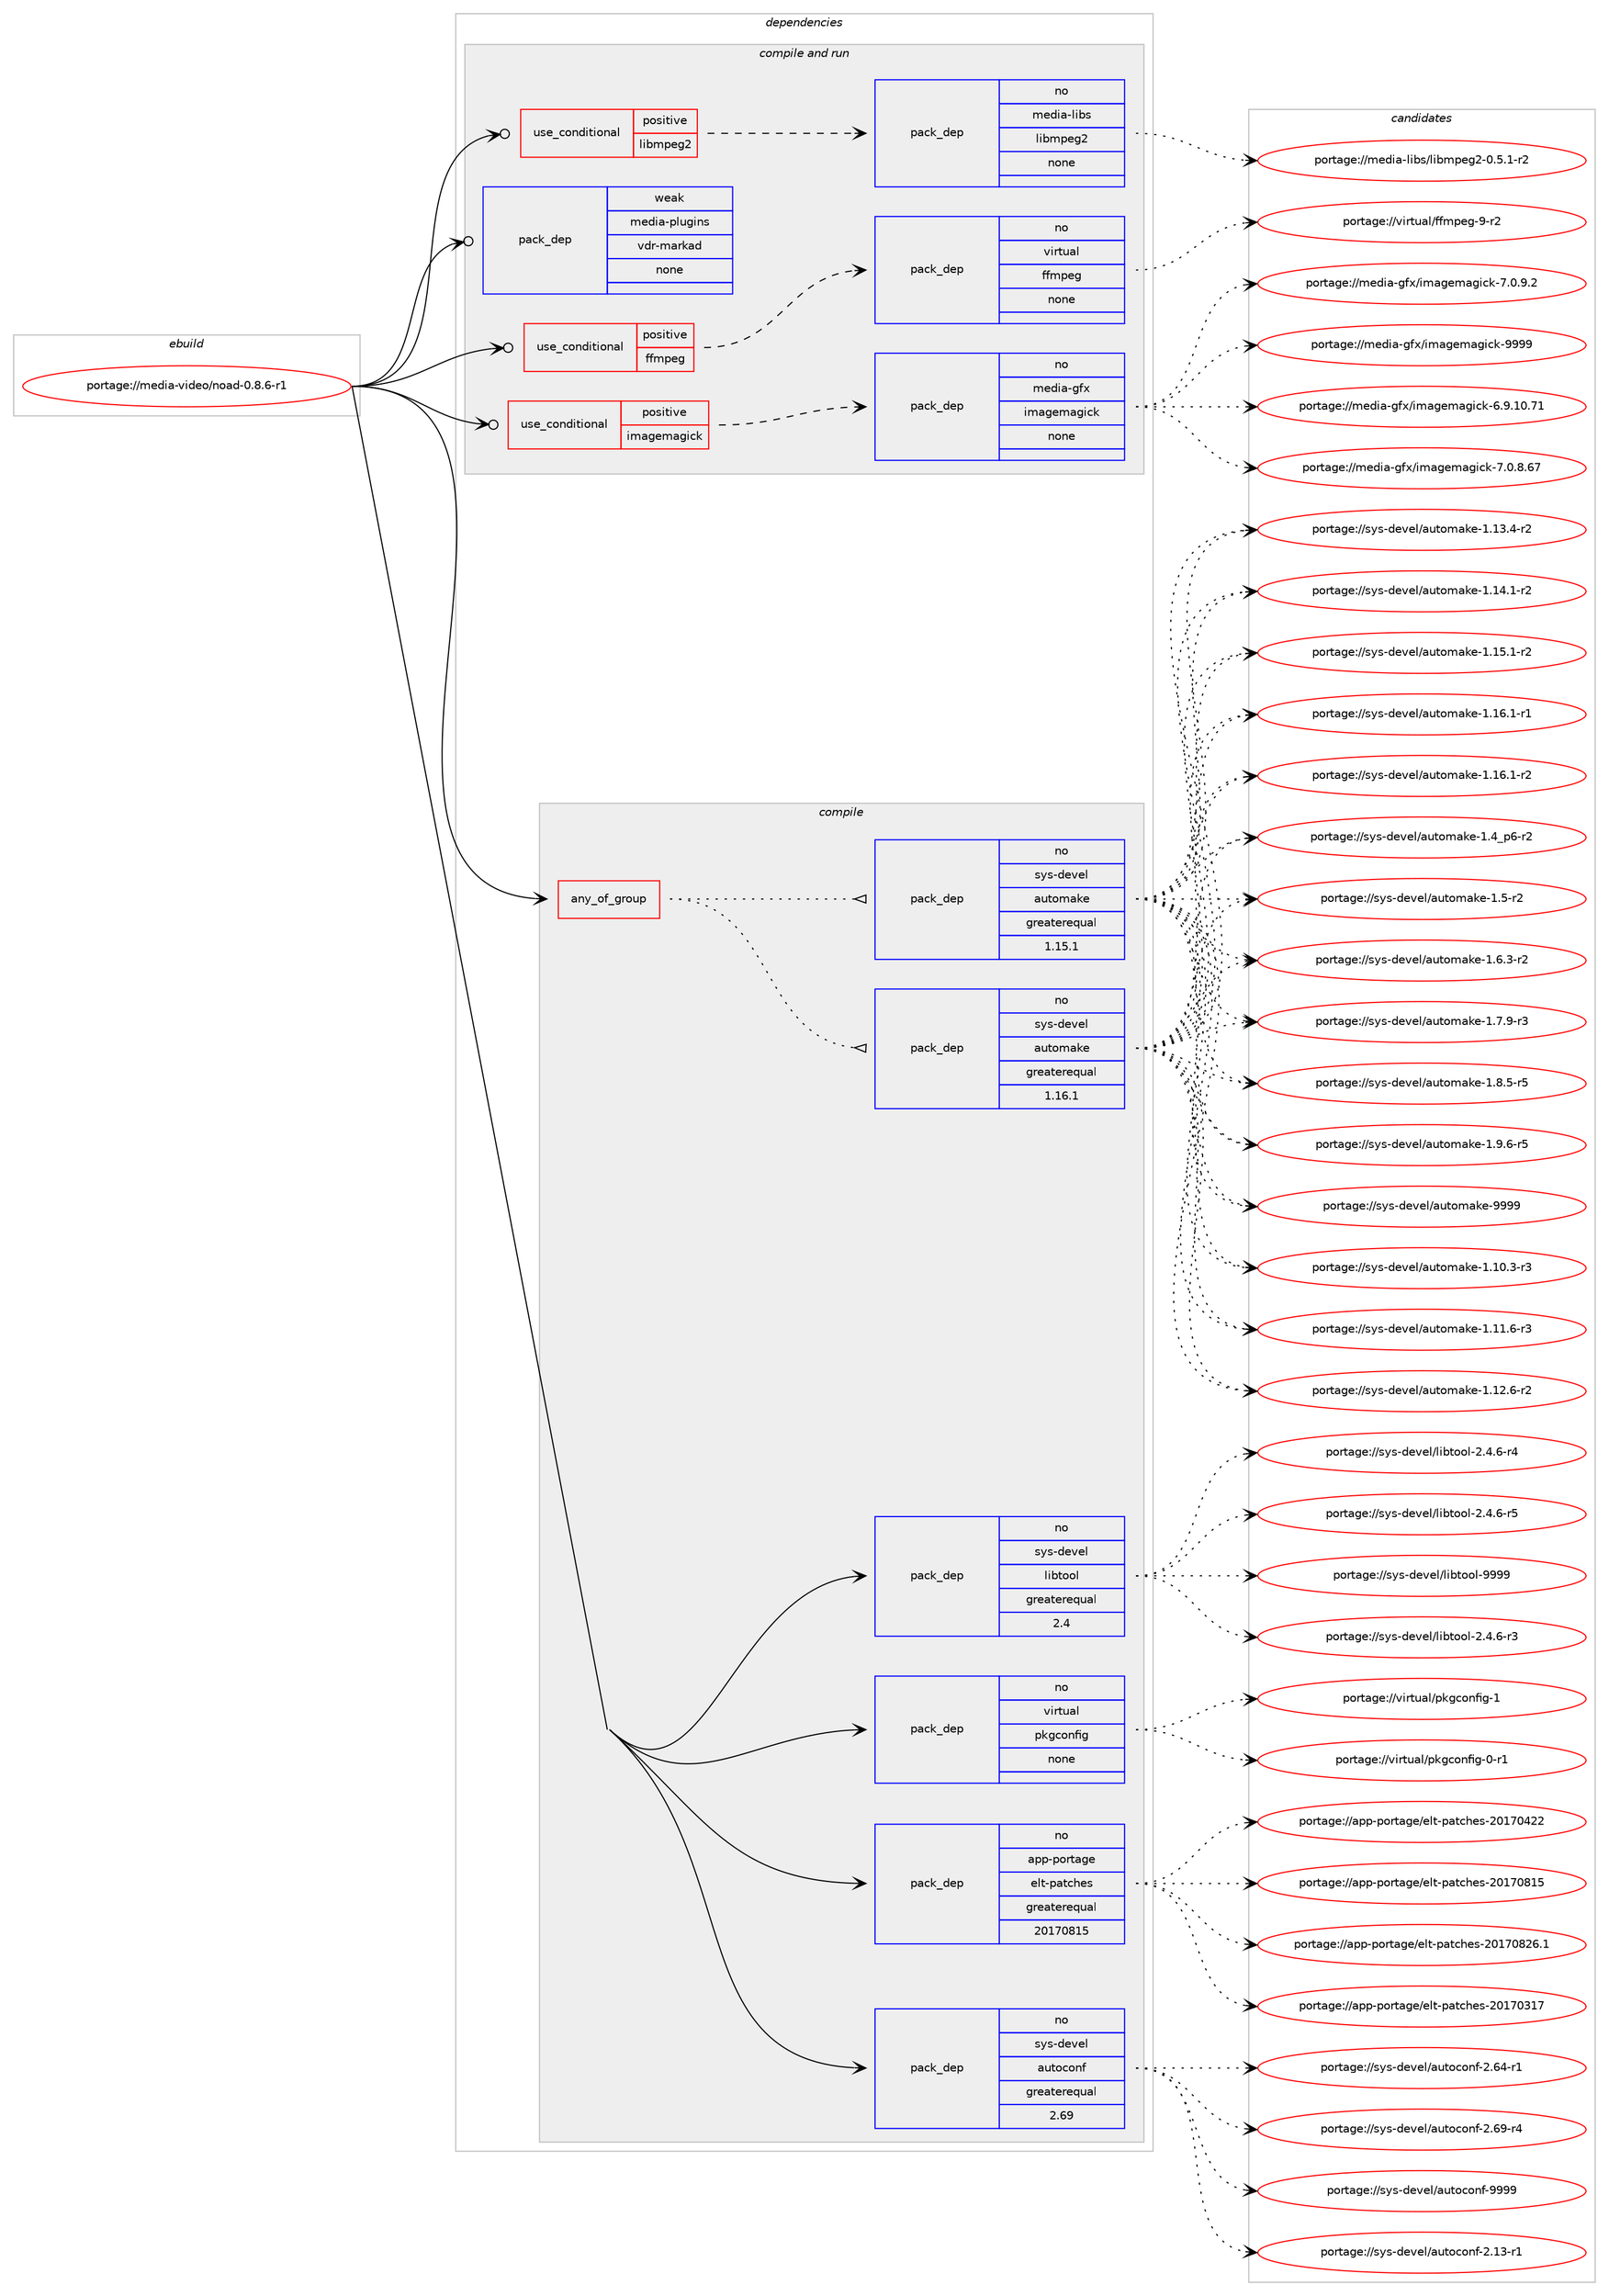 digraph prolog {

# *************
# Graph options
# *************

newrank=true;
concentrate=true;
compound=true;
graph [rankdir=LR,fontname=Helvetica,fontsize=10,ranksep=1.5];#, ranksep=2.5, nodesep=0.2];
edge  [arrowhead=vee];
node  [fontname=Helvetica,fontsize=10];

# **********
# The ebuild
# **********

subgraph cluster_leftcol {
color=gray;
rank=same;
label=<<i>ebuild</i>>;
id [label="portage://media-video/noad-0.8.6-r1", color=red, width=4, href="../media-video/noad-0.8.6-r1.svg"];
}

# ****************
# The dependencies
# ****************

subgraph cluster_midcol {
color=gray;
label=<<i>dependencies</i>>;
subgraph cluster_compile {
fillcolor="#eeeeee";
style=filled;
label=<<i>compile</i>>;
subgraph any5450 {
dependency342099 [label=<<TABLE BORDER="0" CELLBORDER="1" CELLSPACING="0" CELLPADDING="4"><TR><TD CELLPADDING="10">any_of_group</TD></TR></TABLE>>, shape=none, color=red];subgraph pack251175 {
dependency342100 [label=<<TABLE BORDER="0" CELLBORDER="1" CELLSPACING="0" CELLPADDING="4" WIDTH="220"><TR><TD ROWSPAN="6" CELLPADDING="30">pack_dep</TD></TR><TR><TD WIDTH="110">no</TD></TR><TR><TD>sys-devel</TD></TR><TR><TD>automake</TD></TR><TR><TD>greaterequal</TD></TR><TR><TD>1.16.1</TD></TR></TABLE>>, shape=none, color=blue];
}
dependency342099:e -> dependency342100:w [weight=20,style="dotted",arrowhead="oinv"];
subgraph pack251176 {
dependency342101 [label=<<TABLE BORDER="0" CELLBORDER="1" CELLSPACING="0" CELLPADDING="4" WIDTH="220"><TR><TD ROWSPAN="6" CELLPADDING="30">pack_dep</TD></TR><TR><TD WIDTH="110">no</TD></TR><TR><TD>sys-devel</TD></TR><TR><TD>automake</TD></TR><TR><TD>greaterequal</TD></TR><TR><TD>1.15.1</TD></TR></TABLE>>, shape=none, color=blue];
}
dependency342099:e -> dependency342101:w [weight=20,style="dotted",arrowhead="oinv"];
}
id:e -> dependency342099:w [weight=20,style="solid",arrowhead="vee"];
subgraph pack251177 {
dependency342102 [label=<<TABLE BORDER="0" CELLBORDER="1" CELLSPACING="0" CELLPADDING="4" WIDTH="220"><TR><TD ROWSPAN="6" CELLPADDING="30">pack_dep</TD></TR><TR><TD WIDTH="110">no</TD></TR><TR><TD>app-portage</TD></TR><TR><TD>elt-patches</TD></TR><TR><TD>greaterequal</TD></TR><TR><TD>20170815</TD></TR></TABLE>>, shape=none, color=blue];
}
id:e -> dependency342102:w [weight=20,style="solid",arrowhead="vee"];
subgraph pack251178 {
dependency342103 [label=<<TABLE BORDER="0" CELLBORDER="1" CELLSPACING="0" CELLPADDING="4" WIDTH="220"><TR><TD ROWSPAN="6" CELLPADDING="30">pack_dep</TD></TR><TR><TD WIDTH="110">no</TD></TR><TR><TD>sys-devel</TD></TR><TR><TD>autoconf</TD></TR><TR><TD>greaterequal</TD></TR><TR><TD>2.69</TD></TR></TABLE>>, shape=none, color=blue];
}
id:e -> dependency342103:w [weight=20,style="solid",arrowhead="vee"];
subgraph pack251179 {
dependency342104 [label=<<TABLE BORDER="0" CELLBORDER="1" CELLSPACING="0" CELLPADDING="4" WIDTH="220"><TR><TD ROWSPAN="6" CELLPADDING="30">pack_dep</TD></TR><TR><TD WIDTH="110">no</TD></TR><TR><TD>sys-devel</TD></TR><TR><TD>libtool</TD></TR><TR><TD>greaterequal</TD></TR><TR><TD>2.4</TD></TR></TABLE>>, shape=none, color=blue];
}
id:e -> dependency342104:w [weight=20,style="solid",arrowhead="vee"];
subgraph pack251180 {
dependency342105 [label=<<TABLE BORDER="0" CELLBORDER="1" CELLSPACING="0" CELLPADDING="4" WIDTH="220"><TR><TD ROWSPAN="6" CELLPADDING="30">pack_dep</TD></TR><TR><TD WIDTH="110">no</TD></TR><TR><TD>virtual</TD></TR><TR><TD>pkgconfig</TD></TR><TR><TD>none</TD></TR><TR><TD></TD></TR></TABLE>>, shape=none, color=blue];
}
id:e -> dependency342105:w [weight=20,style="solid",arrowhead="vee"];
}
subgraph cluster_compileandrun {
fillcolor="#eeeeee";
style=filled;
label=<<i>compile and run</i>>;
subgraph cond85331 {
dependency342106 [label=<<TABLE BORDER="0" CELLBORDER="1" CELLSPACING="0" CELLPADDING="4"><TR><TD ROWSPAN="3" CELLPADDING="10">use_conditional</TD></TR><TR><TD>positive</TD></TR><TR><TD>ffmpeg</TD></TR></TABLE>>, shape=none, color=red];
subgraph pack251181 {
dependency342107 [label=<<TABLE BORDER="0" CELLBORDER="1" CELLSPACING="0" CELLPADDING="4" WIDTH="220"><TR><TD ROWSPAN="6" CELLPADDING="30">pack_dep</TD></TR><TR><TD WIDTH="110">no</TD></TR><TR><TD>virtual</TD></TR><TR><TD>ffmpeg</TD></TR><TR><TD>none</TD></TR><TR><TD></TD></TR></TABLE>>, shape=none, color=blue];
}
dependency342106:e -> dependency342107:w [weight=20,style="dashed",arrowhead="vee"];
}
id:e -> dependency342106:w [weight=20,style="solid",arrowhead="odotvee"];
subgraph cond85332 {
dependency342108 [label=<<TABLE BORDER="0" CELLBORDER="1" CELLSPACING="0" CELLPADDING="4"><TR><TD ROWSPAN="3" CELLPADDING="10">use_conditional</TD></TR><TR><TD>positive</TD></TR><TR><TD>imagemagick</TD></TR></TABLE>>, shape=none, color=red];
subgraph pack251182 {
dependency342109 [label=<<TABLE BORDER="0" CELLBORDER="1" CELLSPACING="0" CELLPADDING="4" WIDTH="220"><TR><TD ROWSPAN="6" CELLPADDING="30">pack_dep</TD></TR><TR><TD WIDTH="110">no</TD></TR><TR><TD>media-gfx</TD></TR><TR><TD>imagemagick</TD></TR><TR><TD>none</TD></TR><TR><TD></TD></TR></TABLE>>, shape=none, color=blue];
}
dependency342108:e -> dependency342109:w [weight=20,style="dashed",arrowhead="vee"];
}
id:e -> dependency342108:w [weight=20,style="solid",arrowhead="odotvee"];
subgraph cond85333 {
dependency342110 [label=<<TABLE BORDER="0" CELLBORDER="1" CELLSPACING="0" CELLPADDING="4"><TR><TD ROWSPAN="3" CELLPADDING="10">use_conditional</TD></TR><TR><TD>positive</TD></TR><TR><TD>libmpeg2</TD></TR></TABLE>>, shape=none, color=red];
subgraph pack251183 {
dependency342111 [label=<<TABLE BORDER="0" CELLBORDER="1" CELLSPACING="0" CELLPADDING="4" WIDTH="220"><TR><TD ROWSPAN="6" CELLPADDING="30">pack_dep</TD></TR><TR><TD WIDTH="110">no</TD></TR><TR><TD>media-libs</TD></TR><TR><TD>libmpeg2</TD></TR><TR><TD>none</TD></TR><TR><TD></TD></TR></TABLE>>, shape=none, color=blue];
}
dependency342110:e -> dependency342111:w [weight=20,style="dashed",arrowhead="vee"];
}
id:e -> dependency342110:w [weight=20,style="solid",arrowhead="odotvee"];
subgraph pack251184 {
dependency342112 [label=<<TABLE BORDER="0" CELLBORDER="1" CELLSPACING="0" CELLPADDING="4" WIDTH="220"><TR><TD ROWSPAN="6" CELLPADDING="30">pack_dep</TD></TR><TR><TD WIDTH="110">weak</TD></TR><TR><TD>media-plugins</TD></TR><TR><TD>vdr-markad</TD></TR><TR><TD>none</TD></TR><TR><TD></TD></TR></TABLE>>, shape=none, color=blue];
}
id:e -> dependency342112:w [weight=20,style="solid",arrowhead="odotvee"];
}
subgraph cluster_run {
fillcolor="#eeeeee";
style=filled;
label=<<i>run</i>>;
}
}

# **************
# The candidates
# **************

subgraph cluster_choices {
rank=same;
color=gray;
label=<<i>candidates</i>>;

subgraph choice251175 {
color=black;
nodesep=1;
choiceportage11512111545100101118101108479711711611110997107101454946494846514511451 [label="portage://sys-devel/automake-1.10.3-r3", color=red, width=4,href="../sys-devel/automake-1.10.3-r3.svg"];
choiceportage11512111545100101118101108479711711611110997107101454946494946544511451 [label="portage://sys-devel/automake-1.11.6-r3", color=red, width=4,href="../sys-devel/automake-1.11.6-r3.svg"];
choiceportage11512111545100101118101108479711711611110997107101454946495046544511450 [label="portage://sys-devel/automake-1.12.6-r2", color=red, width=4,href="../sys-devel/automake-1.12.6-r2.svg"];
choiceportage11512111545100101118101108479711711611110997107101454946495146524511450 [label="portage://sys-devel/automake-1.13.4-r2", color=red, width=4,href="../sys-devel/automake-1.13.4-r2.svg"];
choiceportage11512111545100101118101108479711711611110997107101454946495246494511450 [label="portage://sys-devel/automake-1.14.1-r2", color=red, width=4,href="../sys-devel/automake-1.14.1-r2.svg"];
choiceportage11512111545100101118101108479711711611110997107101454946495346494511450 [label="portage://sys-devel/automake-1.15.1-r2", color=red, width=4,href="../sys-devel/automake-1.15.1-r2.svg"];
choiceportage11512111545100101118101108479711711611110997107101454946495446494511449 [label="portage://sys-devel/automake-1.16.1-r1", color=red, width=4,href="../sys-devel/automake-1.16.1-r1.svg"];
choiceportage11512111545100101118101108479711711611110997107101454946495446494511450 [label="portage://sys-devel/automake-1.16.1-r2", color=red, width=4,href="../sys-devel/automake-1.16.1-r2.svg"];
choiceportage115121115451001011181011084797117116111109971071014549465295112544511450 [label="portage://sys-devel/automake-1.4_p6-r2", color=red, width=4,href="../sys-devel/automake-1.4_p6-r2.svg"];
choiceportage11512111545100101118101108479711711611110997107101454946534511450 [label="portage://sys-devel/automake-1.5-r2", color=red, width=4,href="../sys-devel/automake-1.5-r2.svg"];
choiceportage115121115451001011181011084797117116111109971071014549465446514511450 [label="portage://sys-devel/automake-1.6.3-r2", color=red, width=4,href="../sys-devel/automake-1.6.3-r2.svg"];
choiceportage115121115451001011181011084797117116111109971071014549465546574511451 [label="portage://sys-devel/automake-1.7.9-r3", color=red, width=4,href="../sys-devel/automake-1.7.9-r3.svg"];
choiceportage115121115451001011181011084797117116111109971071014549465646534511453 [label="portage://sys-devel/automake-1.8.5-r5", color=red, width=4,href="../sys-devel/automake-1.8.5-r5.svg"];
choiceportage115121115451001011181011084797117116111109971071014549465746544511453 [label="portage://sys-devel/automake-1.9.6-r5", color=red, width=4,href="../sys-devel/automake-1.9.6-r5.svg"];
choiceportage115121115451001011181011084797117116111109971071014557575757 [label="portage://sys-devel/automake-9999", color=red, width=4,href="../sys-devel/automake-9999.svg"];
dependency342100:e -> choiceportage11512111545100101118101108479711711611110997107101454946494846514511451:w [style=dotted,weight="100"];
dependency342100:e -> choiceportage11512111545100101118101108479711711611110997107101454946494946544511451:w [style=dotted,weight="100"];
dependency342100:e -> choiceportage11512111545100101118101108479711711611110997107101454946495046544511450:w [style=dotted,weight="100"];
dependency342100:e -> choiceportage11512111545100101118101108479711711611110997107101454946495146524511450:w [style=dotted,weight="100"];
dependency342100:e -> choiceportage11512111545100101118101108479711711611110997107101454946495246494511450:w [style=dotted,weight="100"];
dependency342100:e -> choiceportage11512111545100101118101108479711711611110997107101454946495346494511450:w [style=dotted,weight="100"];
dependency342100:e -> choiceportage11512111545100101118101108479711711611110997107101454946495446494511449:w [style=dotted,weight="100"];
dependency342100:e -> choiceportage11512111545100101118101108479711711611110997107101454946495446494511450:w [style=dotted,weight="100"];
dependency342100:e -> choiceportage115121115451001011181011084797117116111109971071014549465295112544511450:w [style=dotted,weight="100"];
dependency342100:e -> choiceportage11512111545100101118101108479711711611110997107101454946534511450:w [style=dotted,weight="100"];
dependency342100:e -> choiceportage115121115451001011181011084797117116111109971071014549465446514511450:w [style=dotted,weight="100"];
dependency342100:e -> choiceportage115121115451001011181011084797117116111109971071014549465546574511451:w [style=dotted,weight="100"];
dependency342100:e -> choiceportage115121115451001011181011084797117116111109971071014549465646534511453:w [style=dotted,weight="100"];
dependency342100:e -> choiceportage115121115451001011181011084797117116111109971071014549465746544511453:w [style=dotted,weight="100"];
dependency342100:e -> choiceportage115121115451001011181011084797117116111109971071014557575757:w [style=dotted,weight="100"];
}
subgraph choice251176 {
color=black;
nodesep=1;
choiceportage11512111545100101118101108479711711611110997107101454946494846514511451 [label="portage://sys-devel/automake-1.10.3-r3", color=red, width=4,href="../sys-devel/automake-1.10.3-r3.svg"];
choiceportage11512111545100101118101108479711711611110997107101454946494946544511451 [label="portage://sys-devel/automake-1.11.6-r3", color=red, width=4,href="../sys-devel/automake-1.11.6-r3.svg"];
choiceportage11512111545100101118101108479711711611110997107101454946495046544511450 [label="portage://sys-devel/automake-1.12.6-r2", color=red, width=4,href="../sys-devel/automake-1.12.6-r2.svg"];
choiceportage11512111545100101118101108479711711611110997107101454946495146524511450 [label="portage://sys-devel/automake-1.13.4-r2", color=red, width=4,href="../sys-devel/automake-1.13.4-r2.svg"];
choiceportage11512111545100101118101108479711711611110997107101454946495246494511450 [label="portage://sys-devel/automake-1.14.1-r2", color=red, width=4,href="../sys-devel/automake-1.14.1-r2.svg"];
choiceportage11512111545100101118101108479711711611110997107101454946495346494511450 [label="portage://sys-devel/automake-1.15.1-r2", color=red, width=4,href="../sys-devel/automake-1.15.1-r2.svg"];
choiceportage11512111545100101118101108479711711611110997107101454946495446494511449 [label="portage://sys-devel/automake-1.16.1-r1", color=red, width=4,href="../sys-devel/automake-1.16.1-r1.svg"];
choiceportage11512111545100101118101108479711711611110997107101454946495446494511450 [label="portage://sys-devel/automake-1.16.1-r2", color=red, width=4,href="../sys-devel/automake-1.16.1-r2.svg"];
choiceportage115121115451001011181011084797117116111109971071014549465295112544511450 [label="portage://sys-devel/automake-1.4_p6-r2", color=red, width=4,href="../sys-devel/automake-1.4_p6-r2.svg"];
choiceportage11512111545100101118101108479711711611110997107101454946534511450 [label="portage://sys-devel/automake-1.5-r2", color=red, width=4,href="../sys-devel/automake-1.5-r2.svg"];
choiceportage115121115451001011181011084797117116111109971071014549465446514511450 [label="portage://sys-devel/automake-1.6.3-r2", color=red, width=4,href="../sys-devel/automake-1.6.3-r2.svg"];
choiceportage115121115451001011181011084797117116111109971071014549465546574511451 [label="portage://sys-devel/automake-1.7.9-r3", color=red, width=4,href="../sys-devel/automake-1.7.9-r3.svg"];
choiceportage115121115451001011181011084797117116111109971071014549465646534511453 [label="portage://sys-devel/automake-1.8.5-r5", color=red, width=4,href="../sys-devel/automake-1.8.5-r5.svg"];
choiceportage115121115451001011181011084797117116111109971071014549465746544511453 [label="portage://sys-devel/automake-1.9.6-r5", color=red, width=4,href="../sys-devel/automake-1.9.6-r5.svg"];
choiceportage115121115451001011181011084797117116111109971071014557575757 [label="portage://sys-devel/automake-9999", color=red, width=4,href="../sys-devel/automake-9999.svg"];
dependency342101:e -> choiceportage11512111545100101118101108479711711611110997107101454946494846514511451:w [style=dotted,weight="100"];
dependency342101:e -> choiceportage11512111545100101118101108479711711611110997107101454946494946544511451:w [style=dotted,weight="100"];
dependency342101:e -> choiceportage11512111545100101118101108479711711611110997107101454946495046544511450:w [style=dotted,weight="100"];
dependency342101:e -> choiceportage11512111545100101118101108479711711611110997107101454946495146524511450:w [style=dotted,weight="100"];
dependency342101:e -> choiceportage11512111545100101118101108479711711611110997107101454946495246494511450:w [style=dotted,weight="100"];
dependency342101:e -> choiceportage11512111545100101118101108479711711611110997107101454946495346494511450:w [style=dotted,weight="100"];
dependency342101:e -> choiceportage11512111545100101118101108479711711611110997107101454946495446494511449:w [style=dotted,weight="100"];
dependency342101:e -> choiceportage11512111545100101118101108479711711611110997107101454946495446494511450:w [style=dotted,weight="100"];
dependency342101:e -> choiceportage115121115451001011181011084797117116111109971071014549465295112544511450:w [style=dotted,weight="100"];
dependency342101:e -> choiceportage11512111545100101118101108479711711611110997107101454946534511450:w [style=dotted,weight="100"];
dependency342101:e -> choiceportage115121115451001011181011084797117116111109971071014549465446514511450:w [style=dotted,weight="100"];
dependency342101:e -> choiceportage115121115451001011181011084797117116111109971071014549465546574511451:w [style=dotted,weight="100"];
dependency342101:e -> choiceportage115121115451001011181011084797117116111109971071014549465646534511453:w [style=dotted,weight="100"];
dependency342101:e -> choiceportage115121115451001011181011084797117116111109971071014549465746544511453:w [style=dotted,weight="100"];
dependency342101:e -> choiceportage115121115451001011181011084797117116111109971071014557575757:w [style=dotted,weight="100"];
}
subgraph choice251177 {
color=black;
nodesep=1;
choiceportage97112112451121111141169710310147101108116451129711699104101115455048495548514955 [label="portage://app-portage/elt-patches-20170317", color=red, width=4,href="../app-portage/elt-patches-20170317.svg"];
choiceportage97112112451121111141169710310147101108116451129711699104101115455048495548525050 [label="portage://app-portage/elt-patches-20170422", color=red, width=4,href="../app-portage/elt-patches-20170422.svg"];
choiceportage97112112451121111141169710310147101108116451129711699104101115455048495548564953 [label="portage://app-portage/elt-patches-20170815", color=red, width=4,href="../app-portage/elt-patches-20170815.svg"];
choiceportage971121124511211111411697103101471011081164511297116991041011154550484955485650544649 [label="portage://app-portage/elt-patches-20170826.1", color=red, width=4,href="../app-portage/elt-patches-20170826.1.svg"];
dependency342102:e -> choiceportage97112112451121111141169710310147101108116451129711699104101115455048495548514955:w [style=dotted,weight="100"];
dependency342102:e -> choiceportage97112112451121111141169710310147101108116451129711699104101115455048495548525050:w [style=dotted,weight="100"];
dependency342102:e -> choiceportage97112112451121111141169710310147101108116451129711699104101115455048495548564953:w [style=dotted,weight="100"];
dependency342102:e -> choiceportage971121124511211111411697103101471011081164511297116991041011154550484955485650544649:w [style=dotted,weight="100"];
}
subgraph choice251178 {
color=black;
nodesep=1;
choiceportage1151211154510010111810110847971171161119911111010245504649514511449 [label="portage://sys-devel/autoconf-2.13-r1", color=red, width=4,href="../sys-devel/autoconf-2.13-r1.svg"];
choiceportage1151211154510010111810110847971171161119911111010245504654524511449 [label="portage://sys-devel/autoconf-2.64-r1", color=red, width=4,href="../sys-devel/autoconf-2.64-r1.svg"];
choiceportage1151211154510010111810110847971171161119911111010245504654574511452 [label="portage://sys-devel/autoconf-2.69-r4", color=red, width=4,href="../sys-devel/autoconf-2.69-r4.svg"];
choiceportage115121115451001011181011084797117116111991111101024557575757 [label="portage://sys-devel/autoconf-9999", color=red, width=4,href="../sys-devel/autoconf-9999.svg"];
dependency342103:e -> choiceportage1151211154510010111810110847971171161119911111010245504649514511449:w [style=dotted,weight="100"];
dependency342103:e -> choiceportage1151211154510010111810110847971171161119911111010245504654524511449:w [style=dotted,weight="100"];
dependency342103:e -> choiceportage1151211154510010111810110847971171161119911111010245504654574511452:w [style=dotted,weight="100"];
dependency342103:e -> choiceportage115121115451001011181011084797117116111991111101024557575757:w [style=dotted,weight="100"];
}
subgraph choice251179 {
color=black;
nodesep=1;
choiceportage1151211154510010111810110847108105981161111111084550465246544511451 [label="portage://sys-devel/libtool-2.4.6-r3", color=red, width=4,href="../sys-devel/libtool-2.4.6-r3.svg"];
choiceportage1151211154510010111810110847108105981161111111084550465246544511452 [label="portage://sys-devel/libtool-2.4.6-r4", color=red, width=4,href="../sys-devel/libtool-2.4.6-r4.svg"];
choiceportage1151211154510010111810110847108105981161111111084550465246544511453 [label="portage://sys-devel/libtool-2.4.6-r5", color=red, width=4,href="../sys-devel/libtool-2.4.6-r5.svg"];
choiceportage1151211154510010111810110847108105981161111111084557575757 [label="portage://sys-devel/libtool-9999", color=red, width=4,href="../sys-devel/libtool-9999.svg"];
dependency342104:e -> choiceportage1151211154510010111810110847108105981161111111084550465246544511451:w [style=dotted,weight="100"];
dependency342104:e -> choiceportage1151211154510010111810110847108105981161111111084550465246544511452:w [style=dotted,weight="100"];
dependency342104:e -> choiceportage1151211154510010111810110847108105981161111111084550465246544511453:w [style=dotted,weight="100"];
dependency342104:e -> choiceportage1151211154510010111810110847108105981161111111084557575757:w [style=dotted,weight="100"];
}
subgraph choice251180 {
color=black;
nodesep=1;
choiceportage11810511411611797108471121071039911111010210510345484511449 [label="portage://virtual/pkgconfig-0-r1", color=red, width=4,href="../virtual/pkgconfig-0-r1.svg"];
choiceportage1181051141161179710847112107103991111101021051034549 [label="portage://virtual/pkgconfig-1", color=red, width=4,href="../virtual/pkgconfig-1.svg"];
dependency342105:e -> choiceportage11810511411611797108471121071039911111010210510345484511449:w [style=dotted,weight="100"];
dependency342105:e -> choiceportage1181051141161179710847112107103991111101021051034549:w [style=dotted,weight="100"];
}
subgraph choice251181 {
color=black;
nodesep=1;
choiceportage118105114116117971084710210210911210110345574511450 [label="portage://virtual/ffmpeg-9-r2", color=red, width=4,href="../virtual/ffmpeg-9-r2.svg"];
dependency342107:e -> choiceportage118105114116117971084710210210911210110345574511450:w [style=dotted,weight="100"];
}
subgraph choice251182 {
color=black;
nodesep=1;
choiceportage10910110010597451031021204710510997103101109971031059910745544657464948465549 [label="portage://media-gfx/imagemagick-6.9.10.71", color=red, width=4,href="../media-gfx/imagemagick-6.9.10.71.svg"];
choiceportage109101100105974510310212047105109971031011099710310599107455546484656465455 [label="portage://media-gfx/imagemagick-7.0.8.67", color=red, width=4,href="../media-gfx/imagemagick-7.0.8.67.svg"];
choiceportage1091011001059745103102120471051099710310110997103105991074555464846574650 [label="portage://media-gfx/imagemagick-7.0.9.2", color=red, width=4,href="../media-gfx/imagemagick-7.0.9.2.svg"];
choiceportage1091011001059745103102120471051099710310110997103105991074557575757 [label="portage://media-gfx/imagemagick-9999", color=red, width=4,href="../media-gfx/imagemagick-9999.svg"];
dependency342109:e -> choiceportage10910110010597451031021204710510997103101109971031059910745544657464948465549:w [style=dotted,weight="100"];
dependency342109:e -> choiceportage109101100105974510310212047105109971031011099710310599107455546484656465455:w [style=dotted,weight="100"];
dependency342109:e -> choiceportage1091011001059745103102120471051099710310110997103105991074555464846574650:w [style=dotted,weight="100"];
dependency342109:e -> choiceportage1091011001059745103102120471051099710310110997103105991074557575757:w [style=dotted,weight="100"];
}
subgraph choice251183 {
color=black;
nodesep=1;
choiceportage1091011001059745108105981154710810598109112101103504548465346494511450 [label="portage://media-libs/libmpeg2-0.5.1-r2", color=red, width=4,href="../media-libs/libmpeg2-0.5.1-r2.svg"];
dependency342111:e -> choiceportage1091011001059745108105981154710810598109112101103504548465346494511450:w [style=dotted,weight="100"];
}
subgraph choice251184 {
color=black;
nodesep=1;
}
}

}
